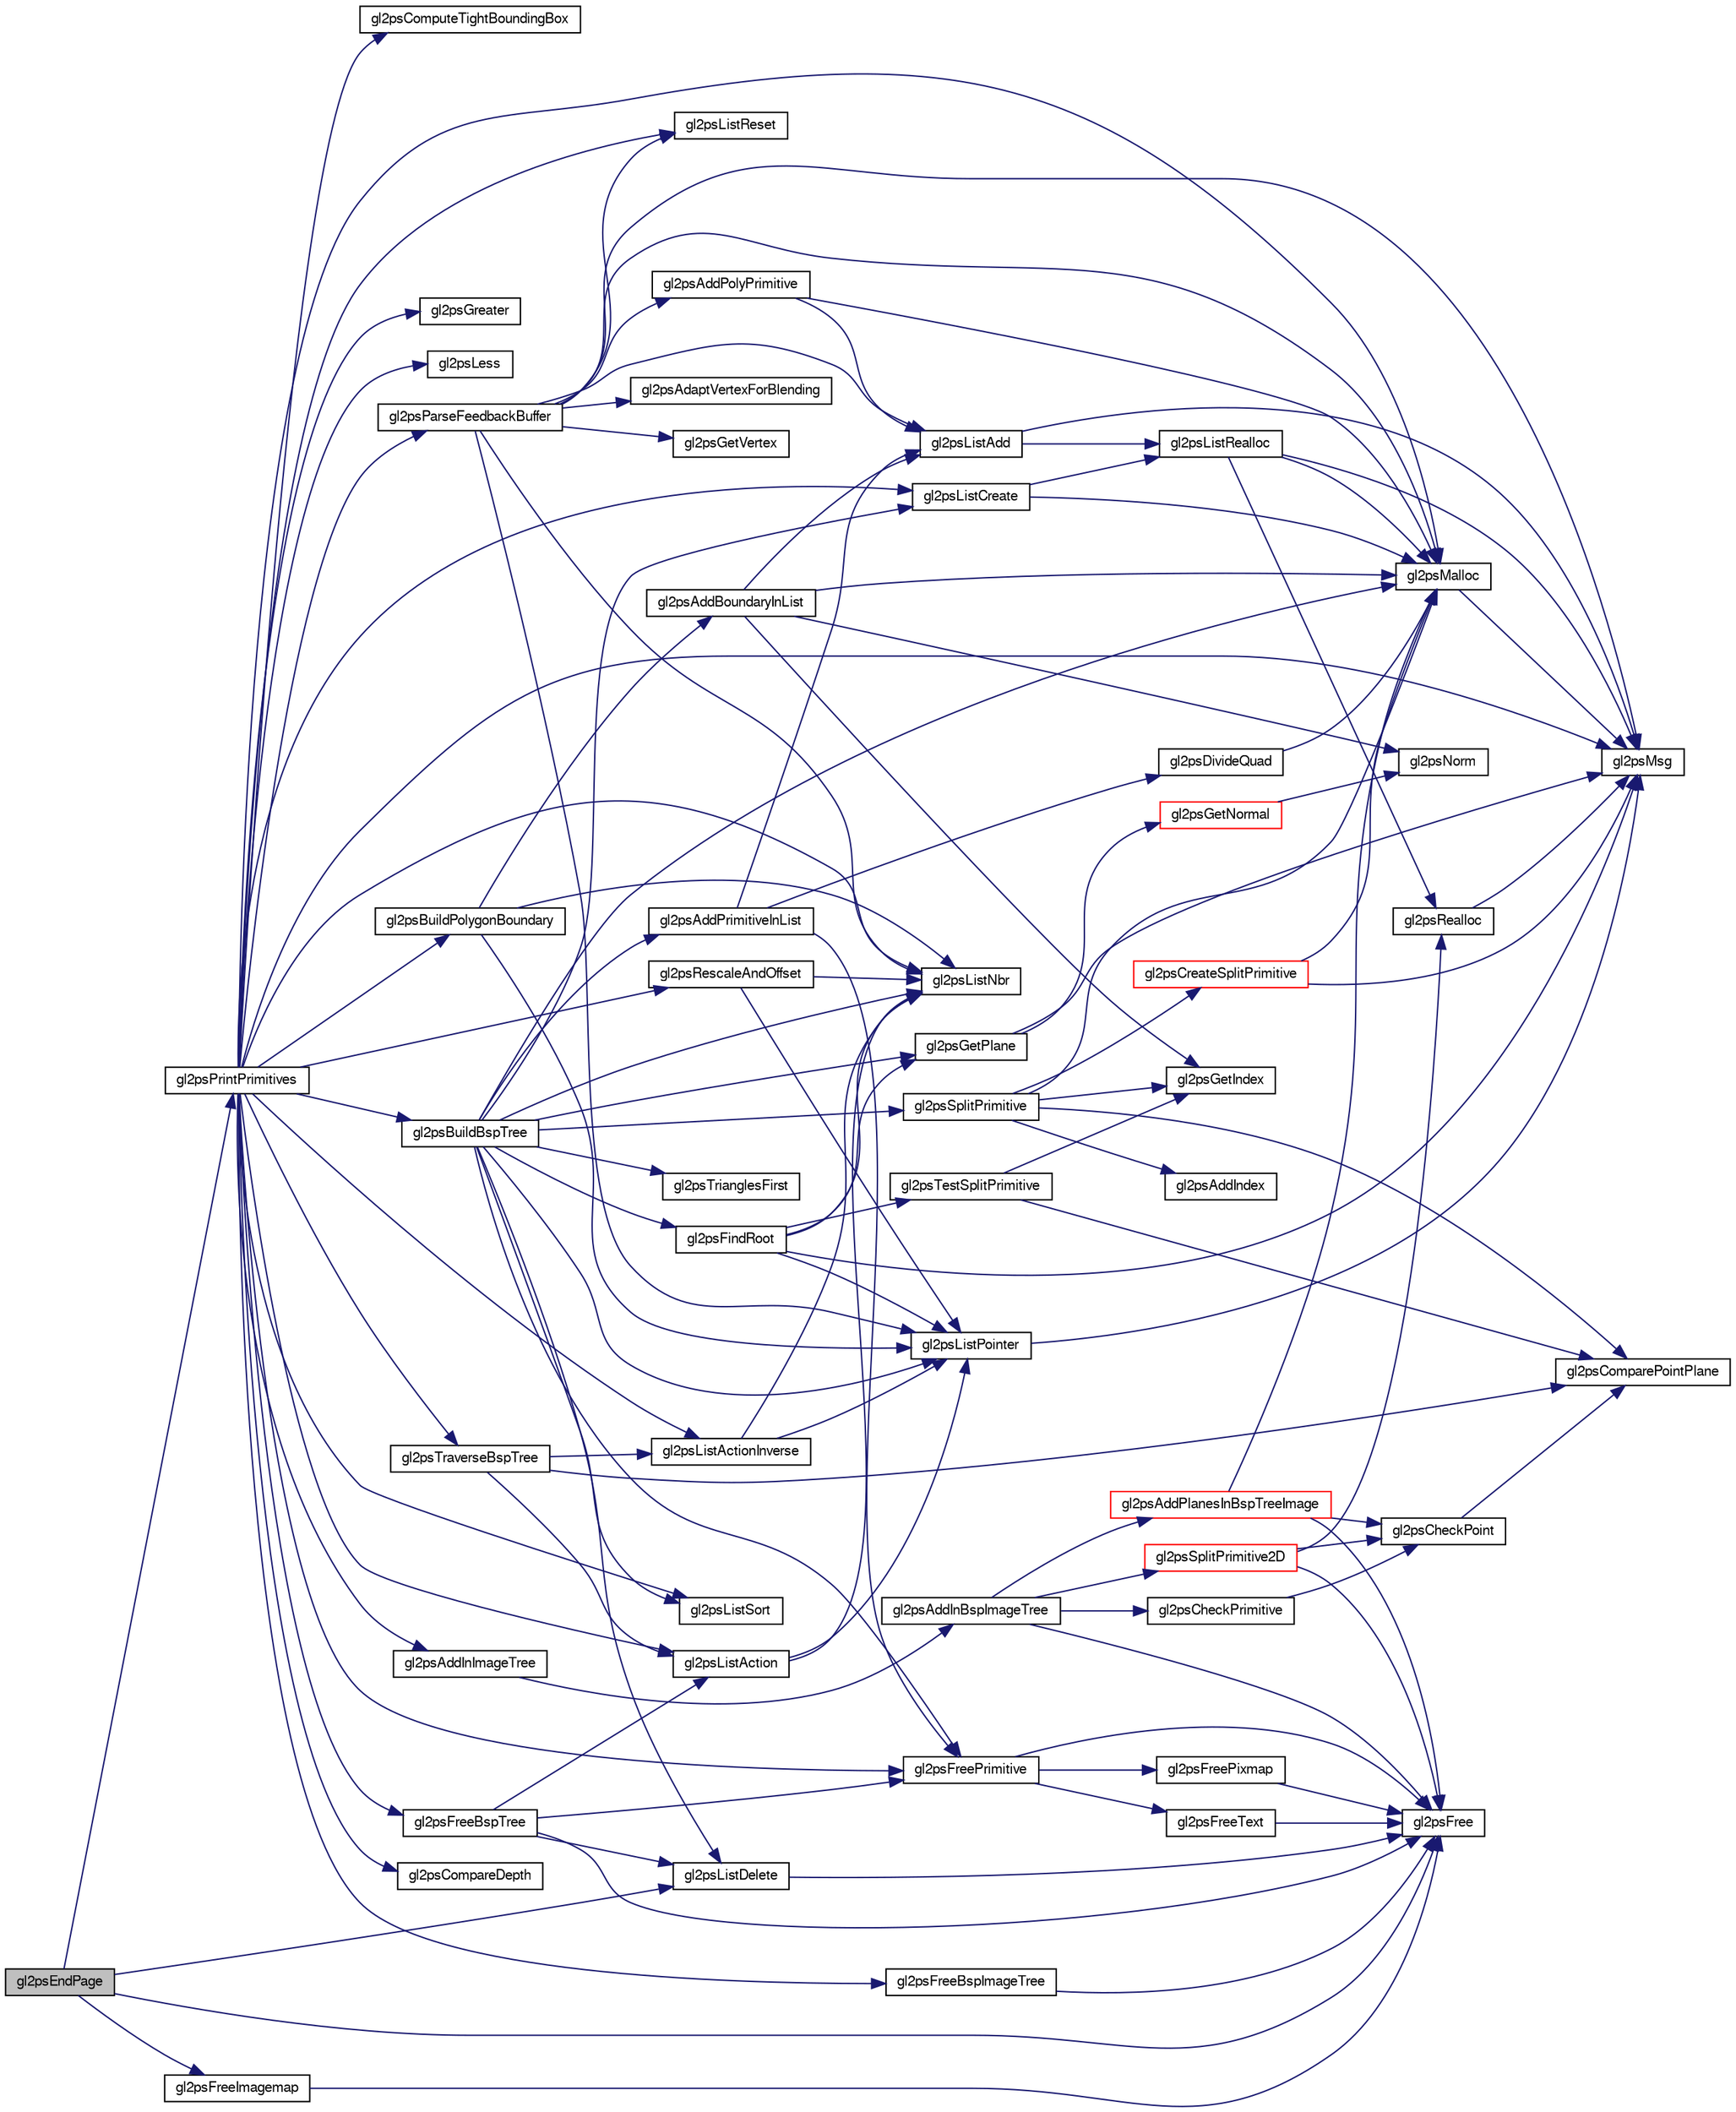 digraph G
{
  edge [fontname="FreeSans",fontsize="10",labelfontname="FreeSans",labelfontsize="10"];
  node [fontname="FreeSans",fontsize="10",shape=record];
  rankdir="LR";
  Node1 [label="gl2psEndPage",height=0.2,width=0.4,color="black", fillcolor="grey75", style="filled" fontcolor="black"];
  Node1 -> Node2 [color="midnightblue",fontsize="10",style="solid",fontname="FreeSans"];
  Node2 [label="gl2psFree",height=0.2,width=0.4,color="black", fillcolor="white", style="filled",URL="$gl2ps_8c.html#a9da21cb65c24c911efd2d82c988287bc"];
  Node1 -> Node3 [color="midnightblue",fontsize="10",style="solid",fontname="FreeSans"];
  Node3 [label="gl2psFreeImagemap",height=0.2,width=0.4,color="black", fillcolor="white", style="filled",URL="$gl2ps_8c.html#ae60ccb277db249048f86ad208dc43986"];
  Node3 -> Node2 [color="midnightblue",fontsize="10",style="solid",fontname="FreeSans"];
  Node1 -> Node4 [color="midnightblue",fontsize="10",style="solid",fontname="FreeSans"];
  Node4 [label="gl2psListDelete",height=0.2,width=0.4,color="black", fillcolor="white", style="filled",URL="$gl2ps_8c.html#a68be16bf8eebaacde59eac878cd23f33"];
  Node4 -> Node2 [color="midnightblue",fontsize="10",style="solid",fontname="FreeSans"];
  Node1 -> Node5 [color="midnightblue",fontsize="10",style="solid",fontname="FreeSans"];
  Node5 [label="gl2psPrintPrimitives",height=0.2,width=0.4,color="black", fillcolor="white", style="filled",URL="$gl2ps_8c.html#a2a8f02c7a6eab001539f77b01f6d1941"];
  Node5 -> Node6 [color="midnightblue",fontsize="10",style="solid",fontname="FreeSans"];
  Node6 [label="gl2psAddInImageTree",height=0.2,width=0.4,color="black", fillcolor="white", style="filled",URL="$gl2ps_8c.html#ac922753ff2ccd48beec9c2376f271258"];
  Node6 -> Node7 [color="midnightblue",fontsize="10",style="solid",fontname="FreeSans"];
  Node7 [label="gl2psAddInBspImageTree",height=0.2,width=0.4,color="black", fillcolor="white", style="filled",URL="$gl2ps_8c.html#aa32bfee41ede700e6f4ddd3feed55cb7"];
  Node7 -> Node8 [color="midnightblue",fontsize="10",style="solid",fontname="FreeSans"];
  Node8 [label="gl2psAddPlanesInBspTreeImage",height=0.2,width=0.4,color="red", fillcolor="white", style="filled",URL="$gl2ps_8c.html#ab1064d859ab48e175347ec218c1a6da2"];
  Node8 -> Node9 [color="midnightblue",fontsize="10",style="solid",fontname="FreeSans"];
  Node9 [label="gl2psCheckPoint",height=0.2,width=0.4,color="black", fillcolor="white", style="filled",URL="$gl2ps_8c.html#a7597e03e230c3931ec83aed4c31af6e7"];
  Node9 -> Node10 [color="midnightblue",fontsize="10",style="solid",fontname="FreeSans"];
  Node10 [label="gl2psComparePointPlane",height=0.2,width=0.4,color="black", fillcolor="white", style="filled",URL="$gl2ps_8c.html#afb01acbb2a9493e62c981d63d079bbe4"];
  Node8 -> Node2 [color="midnightblue",fontsize="10",style="solid",fontname="FreeSans"];
  Node8 -> Node11 [color="midnightblue",fontsize="10",style="solid",fontname="FreeSans"];
  Node11 [label="gl2psMalloc",height=0.2,width=0.4,color="black", fillcolor="white", style="filled",URL="$gl2ps_8c.html#ae8687abe691957a70d1b0456015e2a4f"];
  Node11 -> Node12 [color="midnightblue",fontsize="10",style="solid",fontname="FreeSans"];
  Node12 [label="gl2psMsg",height=0.2,width=0.4,color="black", fillcolor="white", style="filled",URL="$gl2ps_8c.html#ab2b05dc9c0ad9b295309ef903218908c"];
  Node7 -> Node13 [color="midnightblue",fontsize="10",style="solid",fontname="FreeSans"];
  Node13 [label="gl2psCheckPrimitive",height=0.2,width=0.4,color="black", fillcolor="white", style="filled",URL="$gl2ps_8c.html#a9209bdc608c6bf1973266e072465c7ba"];
  Node13 -> Node9 [color="midnightblue",fontsize="10",style="solid",fontname="FreeSans"];
  Node7 -> Node2 [color="midnightblue",fontsize="10",style="solid",fontname="FreeSans"];
  Node7 -> Node14 [color="midnightblue",fontsize="10",style="solid",fontname="FreeSans"];
  Node14 [label="gl2psSplitPrimitive2D",height=0.2,width=0.4,color="red", fillcolor="white", style="filled",URL="$gl2ps_8c.html#a27b55ebcdb7d29677eb7985e1cd437d4"];
  Node14 -> Node9 [color="midnightblue",fontsize="10",style="solid",fontname="FreeSans"];
  Node14 -> Node2 [color="midnightblue",fontsize="10",style="solid",fontname="FreeSans"];
  Node14 -> Node15 [color="midnightblue",fontsize="10",style="solid",fontname="FreeSans"];
  Node15 [label="gl2psRealloc",height=0.2,width=0.4,color="black", fillcolor="white", style="filled",URL="$gl2ps_8c.html#ad97a3884fd09ae984f539e0ebc59b9ed"];
  Node15 -> Node12 [color="midnightblue",fontsize="10",style="solid",fontname="FreeSans"];
  Node5 -> Node16 [color="midnightblue",fontsize="10",style="solid",fontname="FreeSans"];
  Node16 [label="gl2psBuildBspTree",height=0.2,width=0.4,color="black", fillcolor="white", style="filled",URL="$gl2ps_8c.html#a6d021d33e03c36bb2b662ce633913019"];
  Node16 -> Node17 [color="midnightblue",fontsize="10",style="solid",fontname="FreeSans"];
  Node17 [label="gl2psAddPrimitiveInList",height=0.2,width=0.4,color="black", fillcolor="white", style="filled",URL="$gl2ps_8c.html#a3822cd56d4103e478934e1d5d42d4ed5"];
  Node17 -> Node18 [color="midnightblue",fontsize="10",style="solid",fontname="FreeSans"];
  Node18 [label="gl2psDivideQuad",height=0.2,width=0.4,color="black", fillcolor="white", style="filled",URL="$gl2ps_8c.html#a19aeb49d886359842b68c5698fd174f4"];
  Node18 -> Node11 [color="midnightblue",fontsize="10",style="solid",fontname="FreeSans"];
  Node17 -> Node19 [color="midnightblue",fontsize="10",style="solid",fontname="FreeSans"];
  Node19 [label="gl2psFreePrimitive",height=0.2,width=0.4,color="black", fillcolor="white", style="filled",URL="$gl2ps_8c.html#a2e6682ec07dc244fd1ee99a07bbe0245"];
  Node19 -> Node2 [color="midnightblue",fontsize="10",style="solid",fontname="FreeSans"];
  Node19 -> Node20 [color="midnightblue",fontsize="10",style="solid",fontname="FreeSans"];
  Node20 [label="gl2psFreePixmap",height=0.2,width=0.4,color="black", fillcolor="white", style="filled",URL="$gl2ps_8c.html#a676a71038ca841eb8845224bd43b879f"];
  Node20 -> Node2 [color="midnightblue",fontsize="10",style="solid",fontname="FreeSans"];
  Node19 -> Node21 [color="midnightblue",fontsize="10",style="solid",fontname="FreeSans"];
  Node21 [label="gl2psFreeText",height=0.2,width=0.4,color="black", fillcolor="white", style="filled",URL="$gl2ps_8c.html#ad2d77be172e23794091201f555307cac"];
  Node21 -> Node2 [color="midnightblue",fontsize="10",style="solid",fontname="FreeSans"];
  Node17 -> Node22 [color="midnightblue",fontsize="10",style="solid",fontname="FreeSans"];
  Node22 [label="gl2psListAdd",height=0.2,width=0.4,color="black", fillcolor="white", style="filled",URL="$gl2ps_8c.html#ac6854212b14c712b8866abe23ff3e329"];
  Node22 -> Node23 [color="midnightblue",fontsize="10",style="solid",fontname="FreeSans"];
  Node23 [label="gl2psListRealloc",height=0.2,width=0.4,color="black", fillcolor="white", style="filled",URL="$gl2ps_8c.html#ad60529307a4f9f99386e892d4a0879ed"];
  Node23 -> Node11 [color="midnightblue",fontsize="10",style="solid",fontname="FreeSans"];
  Node23 -> Node12 [color="midnightblue",fontsize="10",style="solid",fontname="FreeSans"];
  Node23 -> Node15 [color="midnightblue",fontsize="10",style="solid",fontname="FreeSans"];
  Node22 -> Node12 [color="midnightblue",fontsize="10",style="solid",fontname="FreeSans"];
  Node16 -> Node24 [color="midnightblue",fontsize="10",style="solid",fontname="FreeSans"];
  Node24 [label="gl2psFindRoot",height=0.2,width=0.4,color="black", fillcolor="white", style="filled",URL="$gl2ps_8c.html#aa2270fe27da791f6d818ee4ad3f26ae1"];
  Node24 -> Node25 [color="midnightblue",fontsize="10",style="solid",fontname="FreeSans"];
  Node25 [label="gl2psGetPlane",height=0.2,width=0.4,color="black", fillcolor="white", style="filled",URL="$gl2ps_8c.html#a0759e8a0b318592fbf30d8dfb396da31"];
  Node25 -> Node26 [color="midnightblue",fontsize="10",style="solid",fontname="FreeSans"];
  Node26 [label="gl2psGetNormal",height=0.2,width=0.4,color="red", fillcolor="white", style="filled",URL="$gl2ps_8c.html#ae8ff064e9a2a6c0c561b2b0e2c04ad8d"];
  Node26 -> Node27 [color="midnightblue",fontsize="10",style="solid",fontname="FreeSans"];
  Node27 [label="gl2psNorm",height=0.2,width=0.4,color="black", fillcolor="white", style="filled",URL="$gl2ps_8c.html#a079f096474f22f8c9a4fb3475c9d2019"];
  Node25 -> Node12 [color="midnightblue",fontsize="10",style="solid",fontname="FreeSans"];
  Node24 -> Node28 [color="midnightblue",fontsize="10",style="solid",fontname="FreeSans"];
  Node28 [label="gl2psListNbr",height=0.2,width=0.4,color="black", fillcolor="white", style="filled",URL="$gl2ps_8c.html#a2465a92c54cf5b9492d2300086f522eb"];
  Node24 -> Node29 [color="midnightblue",fontsize="10",style="solid",fontname="FreeSans"];
  Node29 [label="gl2psListPointer",height=0.2,width=0.4,color="black", fillcolor="white", style="filled",URL="$gl2ps_8c.html#af67ad40f61fddd9b042081c96b1be98b"];
  Node29 -> Node12 [color="midnightblue",fontsize="10",style="solid",fontname="FreeSans"];
  Node24 -> Node12 [color="midnightblue",fontsize="10",style="solid",fontname="FreeSans"];
  Node24 -> Node30 [color="midnightblue",fontsize="10",style="solid",fontname="FreeSans"];
  Node30 [label="gl2psTestSplitPrimitive",height=0.2,width=0.4,color="black", fillcolor="white", style="filled",URL="$gl2ps_8c.html#ae6622f11ee2f7fdd7cad437e699f83c1"];
  Node30 -> Node10 [color="midnightblue",fontsize="10",style="solid",fontname="FreeSans"];
  Node30 -> Node31 [color="midnightblue",fontsize="10",style="solid",fontname="FreeSans"];
  Node31 [label="gl2psGetIndex",height=0.2,width=0.4,color="black", fillcolor="white", style="filled",URL="$gl2ps_8c.html#a326a914653875491d674f53aaa8be357"];
  Node16 -> Node19 [color="midnightblue",fontsize="10",style="solid",fontname="FreeSans"];
  Node16 -> Node25 [color="midnightblue",fontsize="10",style="solid",fontname="FreeSans"];
  Node16 -> Node32 [color="midnightblue",fontsize="10",style="solid",fontname="FreeSans"];
  Node32 [label="gl2psListCreate",height=0.2,width=0.4,color="black", fillcolor="white", style="filled",URL="$gl2ps_8c.html#ab361e8cdc565ddf47117405c7a3923fb"];
  Node32 -> Node23 [color="midnightblue",fontsize="10",style="solid",fontname="FreeSans"];
  Node32 -> Node11 [color="midnightblue",fontsize="10",style="solid",fontname="FreeSans"];
  Node16 -> Node4 [color="midnightblue",fontsize="10",style="solid",fontname="FreeSans"];
  Node16 -> Node28 [color="midnightblue",fontsize="10",style="solid",fontname="FreeSans"];
  Node16 -> Node29 [color="midnightblue",fontsize="10",style="solid",fontname="FreeSans"];
  Node16 -> Node33 [color="midnightblue",fontsize="10",style="solid",fontname="FreeSans"];
  Node33 [label="gl2psListSort",height=0.2,width=0.4,color="black", fillcolor="white", style="filled",URL="$gl2ps_8c.html#a026b19175df092eeef2e9573815f0953"];
  Node16 -> Node11 [color="midnightblue",fontsize="10",style="solid",fontname="FreeSans"];
  Node16 -> Node34 [color="midnightblue",fontsize="10",style="solid",fontname="FreeSans"];
  Node34 [label="gl2psSplitPrimitive",height=0.2,width=0.4,color="black", fillcolor="white", style="filled",URL="$gl2ps_8c.html#a2f3ca806a66e2e9cd31e12b1a0b60eda"];
  Node34 -> Node35 [color="midnightblue",fontsize="10",style="solid",fontname="FreeSans"];
  Node35 [label="gl2psAddIndex",height=0.2,width=0.4,color="black", fillcolor="white", style="filled",URL="$gl2ps_8c.html#a3b89bd2881318d6ecf81141434ef1907"];
  Node34 -> Node10 [color="midnightblue",fontsize="10",style="solid",fontname="FreeSans"];
  Node34 -> Node36 [color="midnightblue",fontsize="10",style="solid",fontname="FreeSans"];
  Node36 [label="gl2psCreateSplitPrimitive",height=0.2,width=0.4,color="red", fillcolor="white", style="filled",URL="$gl2ps_8c.html#ae0c8d6892060b9a81944f0e0f7d3ab23"];
  Node36 -> Node11 [color="midnightblue",fontsize="10",style="solid",fontname="FreeSans"];
  Node36 -> Node12 [color="midnightblue",fontsize="10",style="solid",fontname="FreeSans"];
  Node34 -> Node31 [color="midnightblue",fontsize="10",style="solid",fontname="FreeSans"];
  Node34 -> Node11 [color="midnightblue",fontsize="10",style="solid",fontname="FreeSans"];
  Node16 -> Node37 [color="midnightblue",fontsize="10",style="solid",fontname="FreeSans"];
  Node37 [label="gl2psTrianglesFirst",height=0.2,width=0.4,color="black", fillcolor="white", style="filled",URL="$gl2ps_8c.html#a900a108215d84abf759dbcd3737bb0f6"];
  Node5 -> Node38 [color="midnightblue",fontsize="10",style="solid",fontname="FreeSans"];
  Node38 [label="gl2psBuildPolygonBoundary",height=0.2,width=0.4,color="black", fillcolor="white", style="filled",URL="$gl2ps_8c.html#a91a7c9e544fedaedc2fe8352cb1914e9"];
  Node38 -> Node39 [color="midnightblue",fontsize="10",style="solid",fontname="FreeSans"];
  Node39 [label="gl2psAddBoundaryInList",height=0.2,width=0.4,color="black", fillcolor="white", style="filled",URL="$gl2ps_8c.html#aafaebf51a9a4b0e596ad4d0dc6e7019f"];
  Node39 -> Node31 [color="midnightblue",fontsize="10",style="solid",fontname="FreeSans"];
  Node39 -> Node22 [color="midnightblue",fontsize="10",style="solid",fontname="FreeSans"];
  Node39 -> Node11 [color="midnightblue",fontsize="10",style="solid",fontname="FreeSans"];
  Node39 -> Node27 [color="midnightblue",fontsize="10",style="solid",fontname="FreeSans"];
  Node38 -> Node28 [color="midnightblue",fontsize="10",style="solid",fontname="FreeSans"];
  Node38 -> Node29 [color="midnightblue",fontsize="10",style="solid",fontname="FreeSans"];
  Node5 -> Node40 [color="midnightblue",fontsize="10",style="solid",fontname="FreeSans"];
  Node40 [label="gl2psCompareDepth",height=0.2,width=0.4,color="black", fillcolor="white", style="filled",URL="$gl2ps_8c.html#a4e6a4b2daad6822b388b86c723807022"];
  Node5 -> Node41 [color="midnightblue",fontsize="10",style="solid",fontname="FreeSans"];
  Node41 [label="gl2psComputeTightBoundingBox",height=0.2,width=0.4,color="black", fillcolor="white", style="filled",URL="$gl2ps_8c.html#a6c08990728b10077d0920f86e8f563c0"];
  Node5 -> Node42 [color="midnightblue",fontsize="10",style="solid",fontname="FreeSans"];
  Node42 [label="gl2psFreeBspImageTree",height=0.2,width=0.4,color="black", fillcolor="white", style="filled",URL="$gl2ps_8c.html#a3c2f4f57c2cb6188fa629b7c8ea7375f"];
  Node42 -> Node2 [color="midnightblue",fontsize="10",style="solid",fontname="FreeSans"];
  Node5 -> Node43 [color="midnightblue",fontsize="10",style="solid",fontname="FreeSans"];
  Node43 [label="gl2psFreeBspTree",height=0.2,width=0.4,color="black", fillcolor="white", style="filled",URL="$gl2ps_8c.html#a93a3c64ab419a0b3d0babf1ddc1a9bdd"];
  Node43 -> Node2 [color="midnightblue",fontsize="10",style="solid",fontname="FreeSans"];
  Node43 -> Node19 [color="midnightblue",fontsize="10",style="solid",fontname="FreeSans"];
  Node43 -> Node44 [color="midnightblue",fontsize="10",style="solid",fontname="FreeSans"];
  Node44 [label="gl2psListAction",height=0.2,width=0.4,color="black", fillcolor="white", style="filled",URL="$gl2ps_8c.html#aa3a5289709697297ed880250e717b4d6"];
  Node44 -> Node28 [color="midnightblue",fontsize="10",style="solid",fontname="FreeSans"];
  Node44 -> Node29 [color="midnightblue",fontsize="10",style="solid",fontname="FreeSans"];
  Node43 -> Node4 [color="midnightblue",fontsize="10",style="solid",fontname="FreeSans"];
  Node5 -> Node19 [color="midnightblue",fontsize="10",style="solid",fontname="FreeSans"];
  Node5 -> Node45 [color="midnightblue",fontsize="10",style="solid",fontname="FreeSans"];
  Node45 [label="gl2psGreater",height=0.2,width=0.4,color="black", fillcolor="white", style="filled",URL="$gl2ps_8c.html#a4c6e845c094b24df817b6e53c627f587"];
  Node5 -> Node46 [color="midnightblue",fontsize="10",style="solid",fontname="FreeSans"];
  Node46 [label="gl2psLess",height=0.2,width=0.4,color="black", fillcolor="white", style="filled",URL="$gl2ps_8c.html#a73e893c37bbb30c73f3310bc13c051a3"];
  Node5 -> Node44 [color="midnightblue",fontsize="10",style="solid",fontname="FreeSans"];
  Node5 -> Node47 [color="midnightblue",fontsize="10",style="solid",fontname="FreeSans"];
  Node47 [label="gl2psListActionInverse",height=0.2,width=0.4,color="black", fillcolor="white", style="filled",URL="$gl2ps_8c.html#ae02a605fa2013b5fa1ae66a5bd1f6665"];
  Node47 -> Node28 [color="midnightblue",fontsize="10",style="solid",fontname="FreeSans"];
  Node47 -> Node29 [color="midnightblue",fontsize="10",style="solid",fontname="FreeSans"];
  Node5 -> Node32 [color="midnightblue",fontsize="10",style="solid",fontname="FreeSans"];
  Node5 -> Node28 [color="midnightblue",fontsize="10",style="solid",fontname="FreeSans"];
  Node5 -> Node48 [color="midnightblue",fontsize="10",style="solid",fontname="FreeSans"];
  Node48 [label="gl2psListReset",height=0.2,width=0.4,color="black", fillcolor="white", style="filled",URL="$gl2ps_8c.html#af18920ab626a240eeea7eff070706fe7"];
  Node5 -> Node33 [color="midnightblue",fontsize="10",style="solid",fontname="FreeSans"];
  Node5 -> Node11 [color="midnightblue",fontsize="10",style="solid",fontname="FreeSans"];
  Node5 -> Node12 [color="midnightblue",fontsize="10",style="solid",fontname="FreeSans"];
  Node5 -> Node49 [color="midnightblue",fontsize="10",style="solid",fontname="FreeSans"];
  Node49 [label="gl2psParseFeedbackBuffer",height=0.2,width=0.4,color="black", fillcolor="white", style="filled",URL="$gl2ps_8c.html#aec88075909ff34e16c56bf6c05c33b67"];
  Node49 -> Node50 [color="midnightblue",fontsize="10",style="solid",fontname="FreeSans"];
  Node50 [label="gl2psAdaptVertexForBlending",height=0.2,width=0.4,color="black", fillcolor="white", style="filled",URL="$gl2ps_8c.html#a390a2c3b1277a311c3e8809c50a85136"];
  Node49 -> Node51 [color="midnightblue",fontsize="10",style="solid",fontname="FreeSans"];
  Node51 [label="gl2psAddPolyPrimitive",height=0.2,width=0.4,color="black", fillcolor="white", style="filled",URL="$gl2ps_8c.html#a9f3831913473ab9758aba08c62e4a420"];
  Node51 -> Node22 [color="midnightblue",fontsize="10",style="solid",fontname="FreeSans"];
  Node51 -> Node11 [color="midnightblue",fontsize="10",style="solid",fontname="FreeSans"];
  Node49 -> Node52 [color="midnightblue",fontsize="10",style="solid",fontname="FreeSans"];
  Node52 [label="gl2psGetVertex",height=0.2,width=0.4,color="black", fillcolor="white", style="filled",URL="$gl2ps_8c.html#a74986b47e282685f848dee98c59569fc"];
  Node49 -> Node22 [color="midnightblue",fontsize="10",style="solid",fontname="FreeSans"];
  Node49 -> Node28 [color="midnightblue",fontsize="10",style="solid",fontname="FreeSans"];
  Node49 -> Node29 [color="midnightblue",fontsize="10",style="solid",fontname="FreeSans"];
  Node49 -> Node48 [color="midnightblue",fontsize="10",style="solid",fontname="FreeSans"];
  Node49 -> Node11 [color="midnightblue",fontsize="10",style="solid",fontname="FreeSans"];
  Node49 -> Node12 [color="midnightblue",fontsize="10",style="solid",fontname="FreeSans"];
  Node5 -> Node53 [color="midnightblue",fontsize="10",style="solid",fontname="FreeSans"];
  Node53 [label="gl2psRescaleAndOffset",height=0.2,width=0.4,color="black", fillcolor="white", style="filled",URL="$gl2ps_8c.html#a8aa2a6e69eb7a4846f83706c25b313cc"];
  Node53 -> Node28 [color="midnightblue",fontsize="10",style="solid",fontname="FreeSans"];
  Node53 -> Node29 [color="midnightblue",fontsize="10",style="solid",fontname="FreeSans"];
  Node5 -> Node54 [color="midnightblue",fontsize="10",style="solid",fontname="FreeSans"];
  Node54 [label="gl2psTraverseBspTree",height=0.2,width=0.4,color="black", fillcolor="white", style="filled",URL="$gl2ps_8c.html#a5f67fc7db4d0c77a098286dc232222e1"];
  Node54 -> Node10 [color="midnightblue",fontsize="10",style="solid",fontname="FreeSans"];
  Node54 -> Node44 [color="midnightblue",fontsize="10",style="solid",fontname="FreeSans"];
  Node54 -> Node47 [color="midnightblue",fontsize="10",style="solid",fontname="FreeSans"];
}
